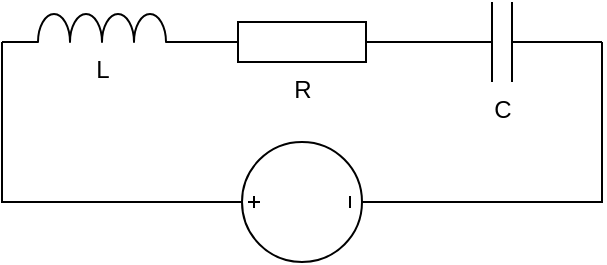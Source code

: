 <mxfile version="20.5.3" type="device"><diagram id="v9BG95ssewK375Wpxwma" name="Page-1"><mxGraphModel dx="782" dy="446" grid="1" gridSize="10" guides="1" tooltips="1" connect="1" arrows="1" fold="1" page="1" pageScale="1" pageWidth="827" pageHeight="1169" math="0" shadow="0"><root><mxCell id="0"/><mxCell id="1" parent="0"/><mxCell id="YYURHYV1IYphmZWS3yP0-1" value="R" style="pointerEvents=1;verticalLabelPosition=bottom;shadow=0;dashed=0;align=center;html=1;verticalAlign=top;shape=mxgraph.electrical.resistors.resistor_1;" vertex="1" parent="1"><mxGeometry x="190" y="70" width="100" height="20" as="geometry"/></mxCell><mxCell id="YYURHYV1IYphmZWS3yP0-2" value="L" style="pointerEvents=1;verticalLabelPosition=bottom;shadow=0;dashed=0;align=center;html=1;verticalAlign=top;shape=mxgraph.electrical.inductors.inductor_3;" vertex="1" parent="1"><mxGeometry x="90" y="66" width="100" height="14" as="geometry"/></mxCell><mxCell id="YYURHYV1IYphmZWS3yP0-3" value="C" style="pointerEvents=1;verticalLabelPosition=bottom;shadow=0;dashed=0;align=center;html=1;verticalAlign=top;shape=mxgraph.electrical.capacitors.capacitor_1;" vertex="1" parent="1"><mxGeometry x="290" y="60" width="100" height="40" as="geometry"/></mxCell><mxCell id="YYURHYV1IYphmZWS3yP0-5" value="" style="pointerEvents=1;verticalLabelPosition=bottom;shadow=0;dashed=0;align=center;html=1;verticalAlign=top;shape=mxgraph.electrical.signal_sources.source;aspect=fixed;points=[[0.5,0,0],[1,0.5,0],[0.5,1,0],[0,0.5,0]];elSignalType=dc3;rotation=-90;" vertex="1" parent="1"><mxGeometry x="210" y="130" width="60" height="60" as="geometry"/></mxCell><mxCell id="YYURHYV1IYphmZWS3yP0-7" value="" style="endArrow=none;html=1;rounded=0;exitX=0.5;exitY=1;exitDx=0;exitDy=0;exitPerimeter=0;entryX=1;entryY=0.5;entryDx=0;entryDy=0;entryPerimeter=0;" edge="1" parent="1" source="YYURHYV1IYphmZWS3yP0-5" target="YYURHYV1IYphmZWS3yP0-3"><mxGeometry width="50" height="50" relative="1" as="geometry"><mxPoint x="380" y="230" as="sourcePoint"/><mxPoint x="400" y="160" as="targetPoint"/><Array as="points"><mxPoint x="390" y="160"/></Array></mxGeometry></mxCell><mxCell id="YYURHYV1IYphmZWS3yP0-8" value="" style="endArrow=none;html=1;rounded=0;exitX=0.5;exitY=0;exitDx=0;exitDy=0;exitPerimeter=0;entryX=0;entryY=1;entryDx=0;entryDy=0;entryPerimeter=0;" edge="1" parent="1" source="YYURHYV1IYphmZWS3yP0-5" target="YYURHYV1IYphmZWS3yP0-2"><mxGeometry width="50" height="50" relative="1" as="geometry"><mxPoint x="50" y="230" as="sourcePoint"/><mxPoint x="170" y="150" as="targetPoint"/><Array as="points"><mxPoint x="90" y="160"/></Array></mxGeometry></mxCell></root></mxGraphModel></diagram></mxfile>
